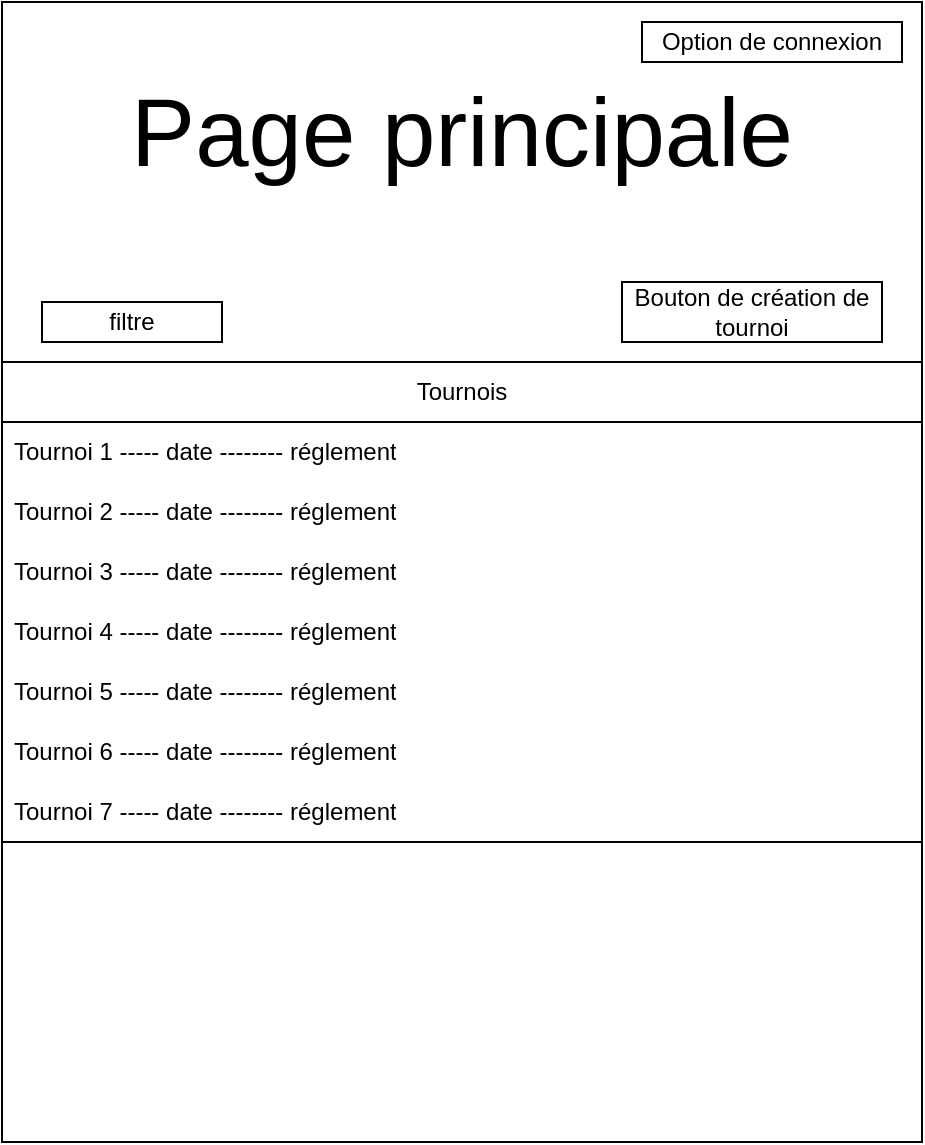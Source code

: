 <mxfile version="22.0.0" type="device">
  <diagram name="Page-1" id="8n62WU-y0PNS0SkMnFF3">
    <mxGraphModel dx="1181" dy="644" grid="1" gridSize="10" guides="1" tooltips="1" connect="1" arrows="1" fold="1" page="1" pageScale="1" pageWidth="827" pageHeight="1169" math="0" shadow="0">
      <root>
        <mxCell id="0" />
        <mxCell id="1" parent="0" />
        <mxCell id="r_mMWXFAteOcQgGKQ9j5-2" value="" style="rounded=0;whiteSpace=wrap;html=1;" parent="1" vertex="1">
          <mxGeometry x="200" y="60" width="460" height="570" as="geometry" />
        </mxCell>
        <mxCell id="r_mMWXFAteOcQgGKQ9j5-3" value="&lt;font style=&quot;font-size: 48px;&quot;&gt;Page principale&lt;/font&gt;" style="text;html=1;strokeColor=none;fillColor=none;align=center;verticalAlign=middle;whiteSpace=wrap;rounded=0;" parent="1" vertex="1">
          <mxGeometry x="250" y="110" width="360" height="30" as="geometry" />
        </mxCell>
        <mxCell id="r_mMWXFAteOcQgGKQ9j5-4" value="filtre" style="rounded=0;whiteSpace=wrap;html=1;" parent="1" vertex="1">
          <mxGeometry x="220" y="210" width="90" height="20" as="geometry" />
        </mxCell>
        <mxCell id="r_mMWXFAteOcQgGKQ9j5-6" value="Tournois" style="swimlane;fontStyle=0;childLayout=stackLayout;horizontal=1;startSize=30;horizontalStack=0;resizeParent=1;resizeParentMax=0;resizeLast=0;collapsible=1;marginBottom=0;whiteSpace=wrap;html=1;" parent="1" vertex="1">
          <mxGeometry x="200" y="240" width="460" height="240" as="geometry" />
        </mxCell>
        <mxCell id="r_mMWXFAteOcQgGKQ9j5-7" value="Tournoi 1 ----- date -------- réglement" style="text;strokeColor=none;fillColor=none;align=left;verticalAlign=middle;spacingLeft=4;spacingRight=4;overflow=hidden;points=[[0,0.5],[1,0.5]];portConstraint=eastwest;rotatable=0;whiteSpace=wrap;html=1;" parent="r_mMWXFAteOcQgGKQ9j5-6" vertex="1">
          <mxGeometry y="30" width="460" height="30" as="geometry" />
        </mxCell>
        <mxCell id="r_mMWXFAteOcQgGKQ9j5-12" value="Tournoi 2&amp;nbsp;----- date -------- réglement" style="text;strokeColor=none;fillColor=none;align=left;verticalAlign=middle;spacingLeft=4;spacingRight=4;overflow=hidden;points=[[0,0.5],[1,0.5]];portConstraint=eastwest;rotatable=0;whiteSpace=wrap;html=1;" parent="r_mMWXFAteOcQgGKQ9j5-6" vertex="1">
          <mxGeometry y="60" width="460" height="30" as="geometry" />
        </mxCell>
        <mxCell id="r_mMWXFAteOcQgGKQ9j5-13" value="Tournoi 3 ----- date -------- réglement" style="text;strokeColor=none;fillColor=none;align=left;verticalAlign=middle;spacingLeft=4;spacingRight=4;overflow=hidden;points=[[0,0.5],[1,0.5]];portConstraint=eastwest;rotatable=0;whiteSpace=wrap;html=1;" parent="r_mMWXFAteOcQgGKQ9j5-6" vertex="1">
          <mxGeometry y="90" width="460" height="30" as="geometry" />
        </mxCell>
        <mxCell id="r_mMWXFAteOcQgGKQ9j5-14" value="Tournoi 4 ----- date -------- réglement" style="text;strokeColor=none;fillColor=none;align=left;verticalAlign=middle;spacingLeft=4;spacingRight=4;overflow=hidden;points=[[0,0.5],[1,0.5]];portConstraint=eastwest;rotatable=0;whiteSpace=wrap;html=1;" parent="r_mMWXFAteOcQgGKQ9j5-6" vertex="1">
          <mxGeometry y="120" width="460" height="30" as="geometry" />
        </mxCell>
        <mxCell id="r_mMWXFAteOcQgGKQ9j5-15" value="Tournoi 5 ----- date -------- réglement" style="text;strokeColor=none;fillColor=none;align=left;verticalAlign=middle;spacingLeft=4;spacingRight=4;overflow=hidden;points=[[0,0.5],[1,0.5]];portConstraint=eastwest;rotatable=0;whiteSpace=wrap;html=1;" parent="r_mMWXFAteOcQgGKQ9j5-6" vertex="1">
          <mxGeometry y="150" width="460" height="30" as="geometry" />
        </mxCell>
        <mxCell id="r_mMWXFAteOcQgGKQ9j5-16" value="Tournoi 6 ----- date -------- réglement" style="text;strokeColor=none;fillColor=none;align=left;verticalAlign=middle;spacingLeft=4;spacingRight=4;overflow=hidden;points=[[0,0.5],[1,0.5]];portConstraint=eastwest;rotatable=0;whiteSpace=wrap;html=1;" parent="r_mMWXFAteOcQgGKQ9j5-6" vertex="1">
          <mxGeometry y="180" width="460" height="30" as="geometry" />
        </mxCell>
        <mxCell id="r_mMWXFAteOcQgGKQ9j5-17" value="Tournoi 7 ----- date -------- réglement" style="text;strokeColor=none;fillColor=none;align=left;verticalAlign=middle;spacingLeft=4;spacingRight=4;overflow=hidden;points=[[0,0.5],[1,0.5]];portConstraint=eastwest;rotatable=0;whiteSpace=wrap;html=1;" parent="r_mMWXFAteOcQgGKQ9j5-6" vertex="1">
          <mxGeometry y="210" width="460" height="30" as="geometry" />
        </mxCell>
        <mxCell id="Q1EV7XbfUahfeUbRKdsp-1" value="Option de connexion" style="rounded=0;whiteSpace=wrap;html=1;" vertex="1" parent="1">
          <mxGeometry x="520" y="70" width="130" height="20" as="geometry" />
        </mxCell>
        <mxCell id="Q1EV7XbfUahfeUbRKdsp-2" value="Bouton de création de tournoi" style="rounded=0;whiteSpace=wrap;html=1;" vertex="1" parent="1">
          <mxGeometry x="510" y="200" width="130" height="30" as="geometry" />
        </mxCell>
      </root>
    </mxGraphModel>
  </diagram>
</mxfile>
